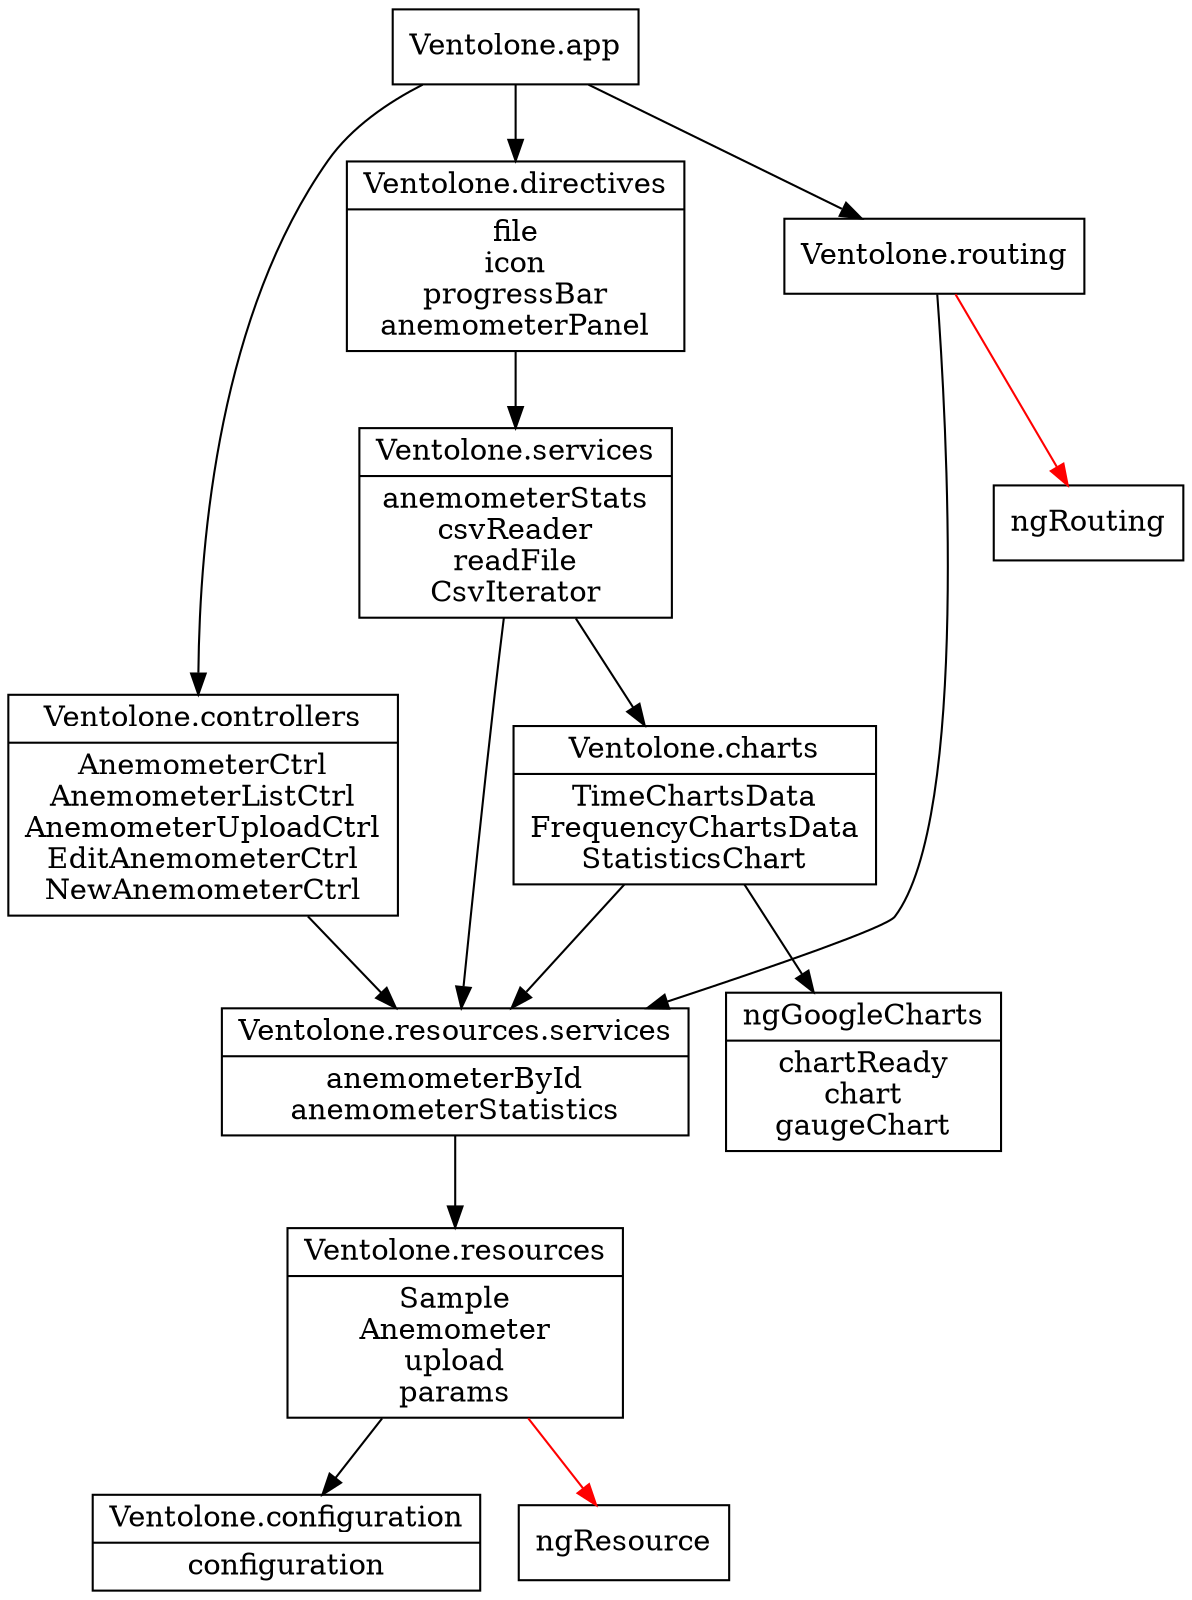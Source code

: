 digraph dependencies{
  node[shape="record"]

  "Ventolone.configuration"[label="{Ventolone.configuration|configuration}"];
  "Ventolone.resources"[label="{Ventolone.resources|Sample\nAnemometer\nupload\nparams}"]
  "Ventolone.resources.services"[label="{Ventolone.resources.services|anemometerById\nanemometerStatistics}"]
  "Ventolone.controllers"[label="{Ventolone.controllers|AnemometerCtrl\nAnemometerListCtrl\nAnemometerUploadCtrl\nEditAnemometerCtrl\nNewAnemometerCtrl}"]
  "ngGoogleCharts"[label="{ngGoogleCharts|chartReady\nchart\ngaugeChart}"]
  "Ventolone.charts"[label="{Ventolone.charts|TimeChartsData\nFrequencyChartsData\nStatisticsChart}"]
  "Ventolone.services"[label="{Ventolone.services|anemometerStats\ncsvReader\nreadFile\nCsvIterator}"]
  "Ventolone.directives"[label="{Ventolone.directives|file\nicon\nprogressBar\nanemometerPanel}"]

  "Ventolone.app" -> "Ventolone.controllers"
  "Ventolone.app" -> "Ventolone.directives"
  "Ventolone.app" -> "Ventolone.routing"

  "Ventolone.charts" -> "ngGoogleCharts"
  "Ventolone.charts" -> "Ventolone.resources.services"
  "Ventolone.controllers" -> "Ventolone.resources.services"
  "Ventolone.directives" -> "Ventolone.services"
  "Ventolone.resources" -> "ngResource"[color="red"]
  "Ventolone.resources" -> "Ventolone.configuration"
  "Ventolone.resources.services" -> "Ventolone.resources";
  "Ventolone.routing" -> "ngRouting"[color="red"]
  "Ventolone.routing" -> "Ventolone.resources.services"
  "Ventolone.services" -> "Ventolone.charts"
  "Ventolone.services" -> "Ventolone.resources.services"
}

